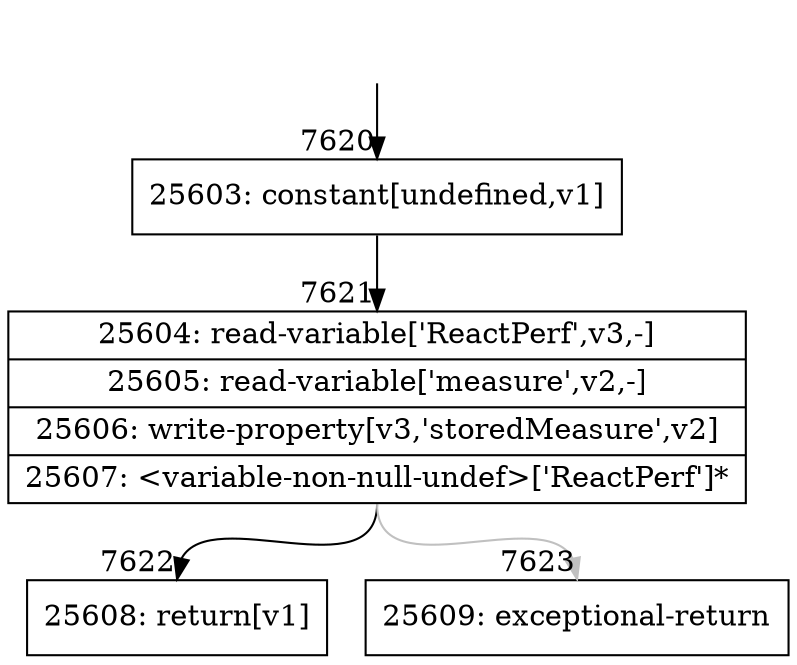 digraph {
rankdir="TD"
BB_entry534[shape=none,label=""];
BB_entry534 -> BB7620 [tailport=s, headport=n, headlabel="    7620"]
BB7620 [shape=record label="{25603: constant[undefined,v1]}" ] 
BB7620 -> BB7621 [tailport=s, headport=n, headlabel="      7621"]
BB7621 [shape=record label="{25604: read-variable['ReactPerf',v3,-]|25605: read-variable['measure',v2,-]|25606: write-property[v3,'storedMeasure',v2]|25607: \<variable-non-null-undef\>['ReactPerf']*}" ] 
BB7621 -> BB7622 [tailport=s, headport=n, headlabel="      7622"]
BB7621 -> BB7623 [tailport=s, headport=n, color=gray, headlabel="      7623"]
BB7622 [shape=record label="{25608: return[v1]}" ] 
BB7623 [shape=record label="{25609: exceptional-return}" ] 
//#$~ 13440
}
